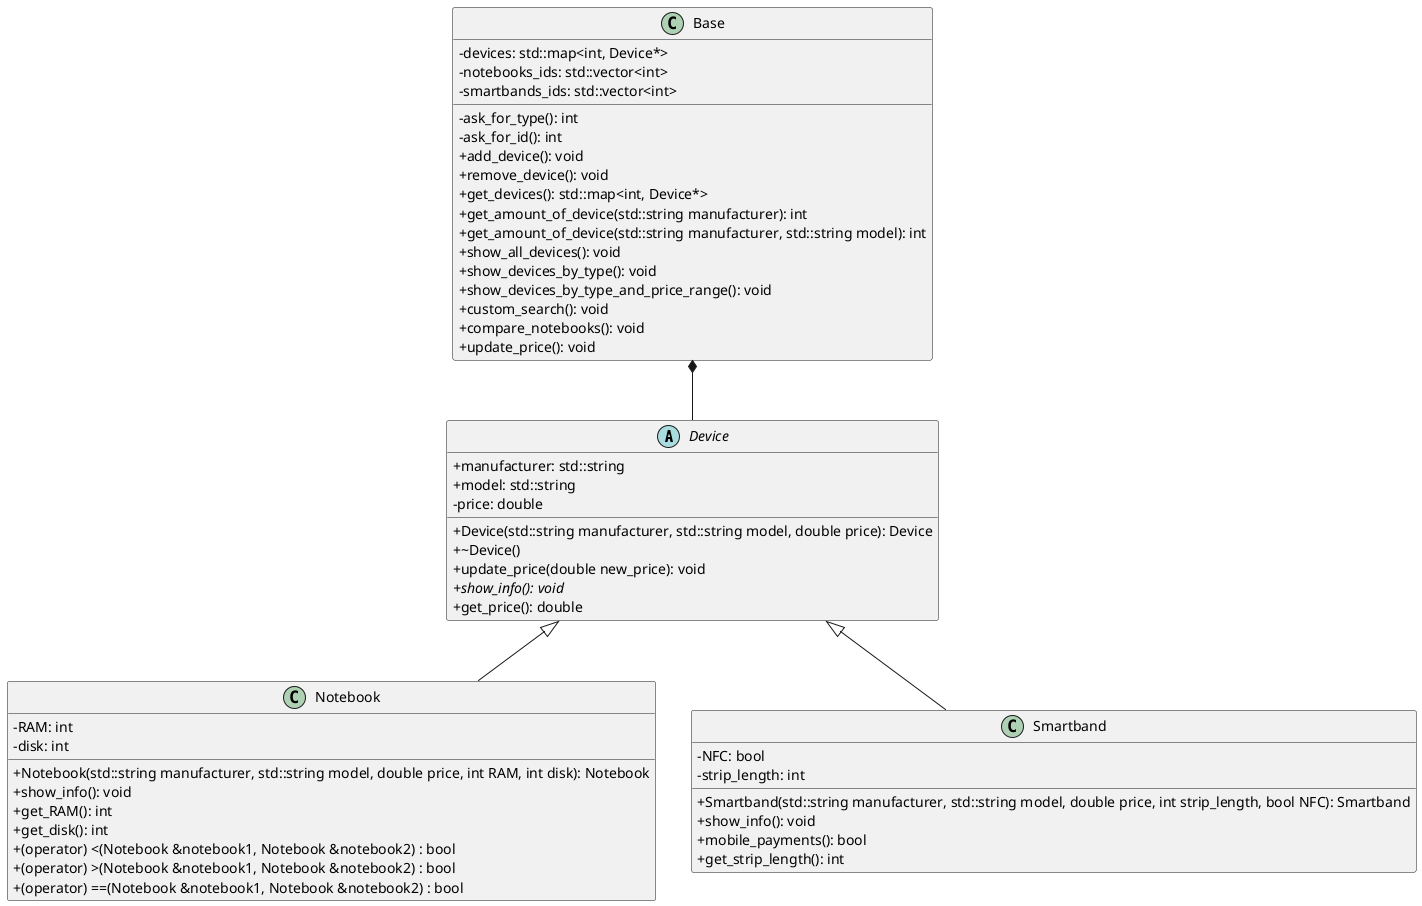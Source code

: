 @startuml
skinparam classAttributeIconSize 0
'https://plantuml.com/class-diagram

Device <|-- Notebook
Device <|-- Smartband
Base *-- Device

abstract class Device
{
+ manufacturer: std::string
+ model: std::string
- price: double

+ Device(std::string manufacturer, std::string model, double price): Device
+ ~Device()
+ update_price(double new_price): void
+ {abstract} show_info(): void
+ get_price(): double
}

class Notebook
{
- RAM: int
- disk: int
+ Notebook(std::string manufacturer, std::string model, double price, int RAM, int disk): Notebook
+ show_info(): void
+ get_RAM(): int
+ get_disk(): int
+ (operator) <(Notebook &notebook1, Notebook &notebook2) : bool
+ (operator) >(Notebook &notebook1, Notebook &notebook2) : bool
+ (operator) ==(Notebook &notebook1, Notebook &notebook2) : bool
}

class Smartband
{
- NFC: bool
- strip_length: int
+ Smartband(std::string manufacturer, std::string model, double price, int strip_length, bool NFC): Smartband
+ show_info(): void
+ mobile_payments(): bool
+ get_strip_length(): int

}

class Base
{
- devices: std::map<int, Device*>
- notebooks_ids: std::vector<int>
- smartbands_ids: std::vector<int>

- ask_for_type(): int
- ask_for_id(): int
+ add_device(): void
+ remove_device(): void
+ get_devices(): std::map<int, Device*>
+ get_amount_of_device(std::string manufacturer): int
+ get_amount_of_device(std::string manufacturer, std::string model): int
+ show_all_devices(): void
+ show_devices_by_type(): void
+ show_devices_by_type_and_price_range(): void
+ custom_search(): void
+ compare_notebooks(): void
+ update_price(): void



}

@enduml